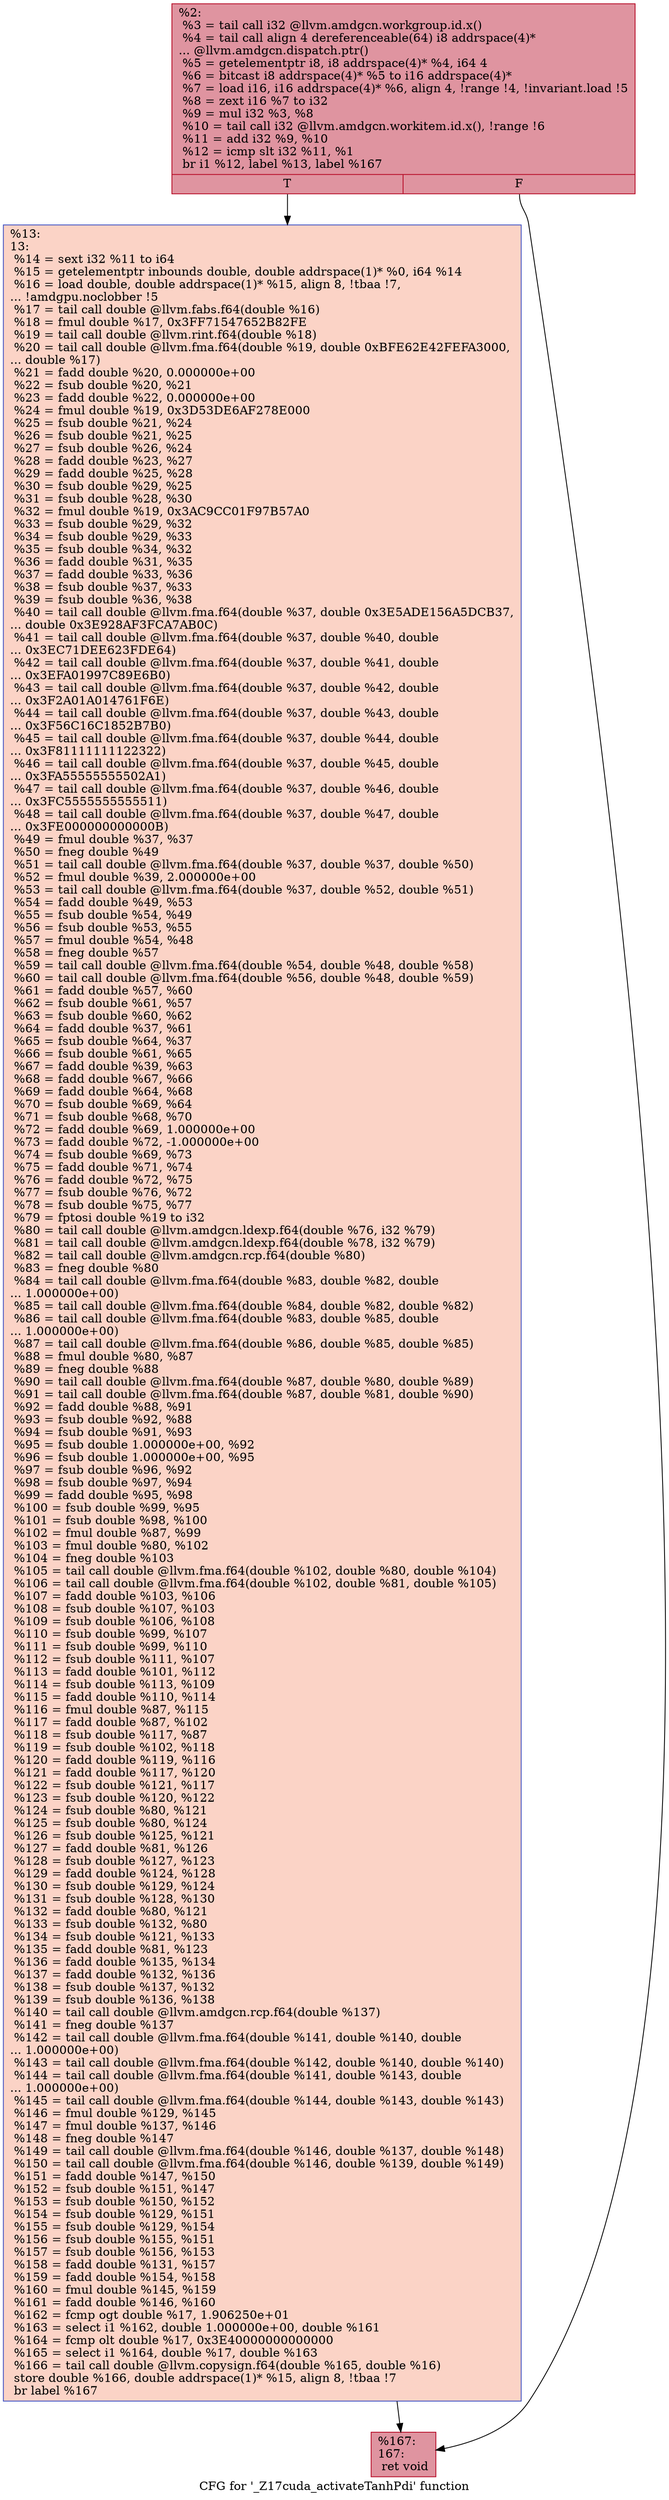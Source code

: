 digraph "CFG for '_Z17cuda_activateTanhPdi' function" {
	label="CFG for '_Z17cuda_activateTanhPdi' function";

	Node0x4f4ebf0 [shape=record,color="#b70d28ff", style=filled, fillcolor="#b70d2870",label="{%2:\l  %3 = tail call i32 @llvm.amdgcn.workgroup.id.x()\l  %4 = tail call align 4 dereferenceable(64) i8 addrspace(4)*\l... @llvm.amdgcn.dispatch.ptr()\l  %5 = getelementptr i8, i8 addrspace(4)* %4, i64 4\l  %6 = bitcast i8 addrspace(4)* %5 to i16 addrspace(4)*\l  %7 = load i16, i16 addrspace(4)* %6, align 4, !range !4, !invariant.load !5\l  %8 = zext i16 %7 to i32\l  %9 = mul i32 %3, %8\l  %10 = tail call i32 @llvm.amdgcn.workitem.id.x(), !range !6\l  %11 = add i32 %9, %10\l  %12 = icmp slt i32 %11, %1\l  br i1 %12, label %13, label %167\l|{<s0>T|<s1>F}}"];
	Node0x4f4ebf0:s0 -> Node0x4f50af0;
	Node0x4f4ebf0:s1 -> Node0x4f50b80;
	Node0x4f50af0 [shape=record,color="#3d50c3ff", style=filled, fillcolor="#f59c7d70",label="{%13:\l13:                                               \l  %14 = sext i32 %11 to i64\l  %15 = getelementptr inbounds double, double addrspace(1)* %0, i64 %14\l  %16 = load double, double addrspace(1)* %15, align 8, !tbaa !7,\l... !amdgpu.noclobber !5\l  %17 = tail call double @llvm.fabs.f64(double %16)\l  %18 = fmul double %17, 0x3FF71547652B82FE\l  %19 = tail call double @llvm.rint.f64(double %18)\l  %20 = tail call double @llvm.fma.f64(double %19, double 0xBFE62E42FEFA3000,\l... double %17)\l  %21 = fadd double %20, 0.000000e+00\l  %22 = fsub double %20, %21\l  %23 = fadd double %22, 0.000000e+00\l  %24 = fmul double %19, 0x3D53DE6AF278E000\l  %25 = fsub double %21, %24\l  %26 = fsub double %21, %25\l  %27 = fsub double %26, %24\l  %28 = fadd double %23, %27\l  %29 = fadd double %25, %28\l  %30 = fsub double %29, %25\l  %31 = fsub double %28, %30\l  %32 = fmul double %19, 0x3AC9CC01F97B57A0\l  %33 = fsub double %29, %32\l  %34 = fsub double %29, %33\l  %35 = fsub double %34, %32\l  %36 = fadd double %31, %35\l  %37 = fadd double %33, %36\l  %38 = fsub double %37, %33\l  %39 = fsub double %36, %38\l  %40 = tail call double @llvm.fma.f64(double %37, double 0x3E5ADE156A5DCB37,\l... double 0x3E928AF3FCA7AB0C)\l  %41 = tail call double @llvm.fma.f64(double %37, double %40, double\l... 0x3EC71DEE623FDE64)\l  %42 = tail call double @llvm.fma.f64(double %37, double %41, double\l... 0x3EFA01997C89E6B0)\l  %43 = tail call double @llvm.fma.f64(double %37, double %42, double\l... 0x3F2A01A014761F6E)\l  %44 = tail call double @llvm.fma.f64(double %37, double %43, double\l... 0x3F56C16C1852B7B0)\l  %45 = tail call double @llvm.fma.f64(double %37, double %44, double\l... 0x3F81111111122322)\l  %46 = tail call double @llvm.fma.f64(double %37, double %45, double\l... 0x3FA55555555502A1)\l  %47 = tail call double @llvm.fma.f64(double %37, double %46, double\l... 0x3FC5555555555511)\l  %48 = tail call double @llvm.fma.f64(double %37, double %47, double\l... 0x3FE000000000000B)\l  %49 = fmul double %37, %37\l  %50 = fneg double %49\l  %51 = tail call double @llvm.fma.f64(double %37, double %37, double %50)\l  %52 = fmul double %39, 2.000000e+00\l  %53 = tail call double @llvm.fma.f64(double %37, double %52, double %51)\l  %54 = fadd double %49, %53\l  %55 = fsub double %54, %49\l  %56 = fsub double %53, %55\l  %57 = fmul double %54, %48\l  %58 = fneg double %57\l  %59 = tail call double @llvm.fma.f64(double %54, double %48, double %58)\l  %60 = tail call double @llvm.fma.f64(double %56, double %48, double %59)\l  %61 = fadd double %57, %60\l  %62 = fsub double %61, %57\l  %63 = fsub double %60, %62\l  %64 = fadd double %37, %61\l  %65 = fsub double %64, %37\l  %66 = fsub double %61, %65\l  %67 = fadd double %39, %63\l  %68 = fadd double %67, %66\l  %69 = fadd double %64, %68\l  %70 = fsub double %69, %64\l  %71 = fsub double %68, %70\l  %72 = fadd double %69, 1.000000e+00\l  %73 = fadd double %72, -1.000000e+00\l  %74 = fsub double %69, %73\l  %75 = fadd double %71, %74\l  %76 = fadd double %72, %75\l  %77 = fsub double %76, %72\l  %78 = fsub double %75, %77\l  %79 = fptosi double %19 to i32\l  %80 = tail call double @llvm.amdgcn.ldexp.f64(double %76, i32 %79)\l  %81 = tail call double @llvm.amdgcn.ldexp.f64(double %78, i32 %79)\l  %82 = tail call double @llvm.amdgcn.rcp.f64(double %80)\l  %83 = fneg double %80\l  %84 = tail call double @llvm.fma.f64(double %83, double %82, double\l... 1.000000e+00)\l  %85 = tail call double @llvm.fma.f64(double %84, double %82, double %82)\l  %86 = tail call double @llvm.fma.f64(double %83, double %85, double\l... 1.000000e+00)\l  %87 = tail call double @llvm.fma.f64(double %86, double %85, double %85)\l  %88 = fmul double %80, %87\l  %89 = fneg double %88\l  %90 = tail call double @llvm.fma.f64(double %87, double %80, double %89)\l  %91 = tail call double @llvm.fma.f64(double %87, double %81, double %90)\l  %92 = fadd double %88, %91\l  %93 = fsub double %92, %88\l  %94 = fsub double %91, %93\l  %95 = fsub double 1.000000e+00, %92\l  %96 = fsub double 1.000000e+00, %95\l  %97 = fsub double %96, %92\l  %98 = fsub double %97, %94\l  %99 = fadd double %95, %98\l  %100 = fsub double %99, %95\l  %101 = fsub double %98, %100\l  %102 = fmul double %87, %99\l  %103 = fmul double %80, %102\l  %104 = fneg double %103\l  %105 = tail call double @llvm.fma.f64(double %102, double %80, double %104)\l  %106 = tail call double @llvm.fma.f64(double %102, double %81, double %105)\l  %107 = fadd double %103, %106\l  %108 = fsub double %107, %103\l  %109 = fsub double %106, %108\l  %110 = fsub double %99, %107\l  %111 = fsub double %99, %110\l  %112 = fsub double %111, %107\l  %113 = fadd double %101, %112\l  %114 = fsub double %113, %109\l  %115 = fadd double %110, %114\l  %116 = fmul double %87, %115\l  %117 = fadd double %87, %102\l  %118 = fsub double %117, %87\l  %119 = fsub double %102, %118\l  %120 = fadd double %119, %116\l  %121 = fadd double %117, %120\l  %122 = fsub double %121, %117\l  %123 = fsub double %120, %122\l  %124 = fsub double %80, %121\l  %125 = fsub double %80, %124\l  %126 = fsub double %125, %121\l  %127 = fadd double %81, %126\l  %128 = fsub double %127, %123\l  %129 = fadd double %124, %128\l  %130 = fsub double %129, %124\l  %131 = fsub double %128, %130\l  %132 = fadd double %80, %121\l  %133 = fsub double %132, %80\l  %134 = fsub double %121, %133\l  %135 = fadd double %81, %123\l  %136 = fadd double %135, %134\l  %137 = fadd double %132, %136\l  %138 = fsub double %137, %132\l  %139 = fsub double %136, %138\l  %140 = tail call double @llvm.amdgcn.rcp.f64(double %137)\l  %141 = fneg double %137\l  %142 = tail call double @llvm.fma.f64(double %141, double %140, double\l... 1.000000e+00)\l  %143 = tail call double @llvm.fma.f64(double %142, double %140, double %140)\l  %144 = tail call double @llvm.fma.f64(double %141, double %143, double\l... 1.000000e+00)\l  %145 = tail call double @llvm.fma.f64(double %144, double %143, double %143)\l  %146 = fmul double %129, %145\l  %147 = fmul double %137, %146\l  %148 = fneg double %147\l  %149 = tail call double @llvm.fma.f64(double %146, double %137, double %148)\l  %150 = tail call double @llvm.fma.f64(double %146, double %139, double %149)\l  %151 = fadd double %147, %150\l  %152 = fsub double %151, %147\l  %153 = fsub double %150, %152\l  %154 = fsub double %129, %151\l  %155 = fsub double %129, %154\l  %156 = fsub double %155, %151\l  %157 = fsub double %156, %153\l  %158 = fadd double %131, %157\l  %159 = fadd double %154, %158\l  %160 = fmul double %145, %159\l  %161 = fadd double %146, %160\l  %162 = fcmp ogt double %17, 1.906250e+01\l  %163 = select i1 %162, double 1.000000e+00, double %161\l  %164 = fcmp olt double %17, 0x3E40000000000000\l  %165 = select i1 %164, double %17, double %163\l  %166 = tail call double @llvm.copysign.f64(double %165, double %16)\l  store double %166, double addrspace(1)* %15, align 8, !tbaa !7\l  br label %167\l}"];
	Node0x4f50af0 -> Node0x4f50b80;
	Node0x4f50b80 [shape=record,color="#b70d28ff", style=filled, fillcolor="#b70d2870",label="{%167:\l167:                                              \l  ret void\l}"];
}
